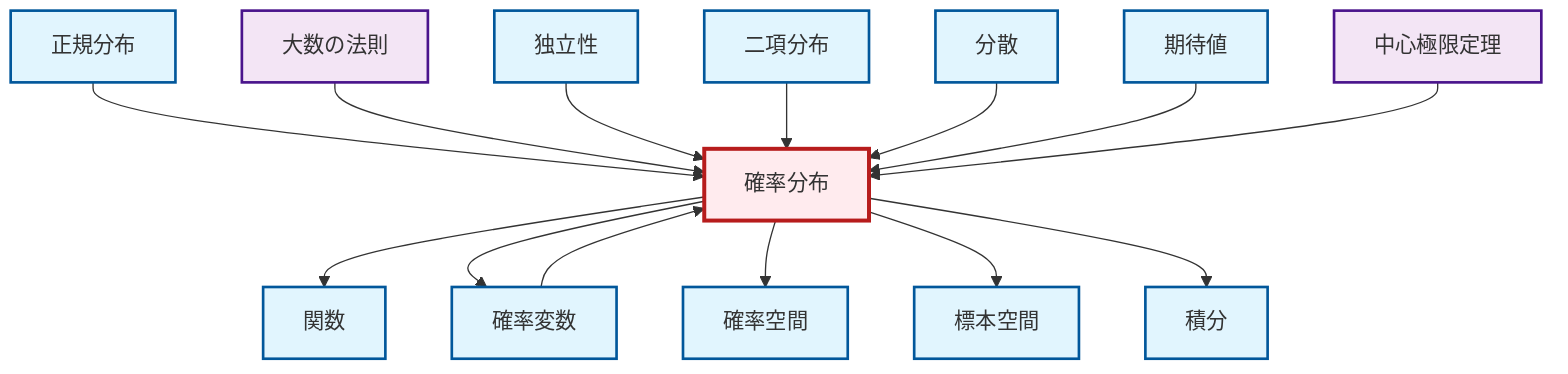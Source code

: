 graph TD
    classDef definition fill:#e1f5fe,stroke:#01579b,stroke-width:2px
    classDef theorem fill:#f3e5f5,stroke:#4a148c,stroke-width:2px
    classDef axiom fill:#fff3e0,stroke:#e65100,stroke-width:2px
    classDef example fill:#e8f5e9,stroke:#1b5e20,stroke-width:2px
    classDef current fill:#ffebee,stroke:#b71c1c,stroke-width:3px
    def-sample-space["標本空間"]:::definition
    def-probability-distribution["確率分布"]:::definition
    def-binomial-distribution["二項分布"]:::definition
    def-integral["積分"]:::definition
    def-normal-distribution["正規分布"]:::definition
    def-variance["分散"]:::definition
    thm-central-limit["中心極限定理"]:::theorem
    thm-law-of-large-numbers["大数の法則"]:::theorem
    def-function["関数"]:::definition
    def-expectation["期待値"]:::definition
    def-independence["独立性"]:::definition
    def-probability-space["確率空間"]:::definition
    def-random-variable["確率変数"]:::definition
    def-normal-distribution --> def-probability-distribution
    def-probability-distribution --> def-function
    thm-law-of-large-numbers --> def-probability-distribution
    def-independence --> def-probability-distribution
    def-probability-distribution --> def-random-variable
    def-probability-distribution --> def-probability-space
    def-binomial-distribution --> def-probability-distribution
    def-variance --> def-probability-distribution
    def-expectation --> def-probability-distribution
    def-probability-distribution --> def-sample-space
    def-probability-distribution --> def-integral
    thm-central-limit --> def-probability-distribution
    def-random-variable --> def-probability-distribution
    class def-probability-distribution current